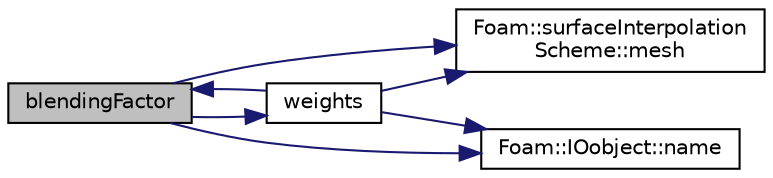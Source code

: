 digraph "blendingFactor"
{
  bgcolor="transparent";
  edge [fontname="Helvetica",fontsize="10",labelfontname="Helvetica",labelfontsize="10"];
  node [fontname="Helvetica",fontsize="10",shape=record];
  rankdir="LR";
  Node12 [label="blendingFactor",height=0.2,width=0.4,color="black", fillcolor="grey75", style="filled", fontcolor="black"];
  Node12 -> Node13 [color="midnightblue",fontsize="10",style="solid",fontname="Helvetica"];
  Node13 [label="Foam::surfaceInterpolation\lScheme::mesh",height=0.2,width=0.4,color="black",URL="$a24109.html#a470f06cfb9b6ee887cd85d63de275607",tooltip="Return mesh reference. "];
  Node12 -> Node14 [color="midnightblue",fontsize="10",style="solid",fontname="Helvetica"];
  Node14 [label="Foam::IOobject::name",height=0.2,width=0.4,color="black",URL="$a27249.html#acc80e00a8ac919288fb55bd14cc88bf6",tooltip="Return name. "];
  Node12 -> Node15 [color="midnightblue",fontsize="10",style="solid",fontname="Helvetica"];
  Node15 [label="weights",height=0.2,width=0.4,color="black",URL="$a24033.html#a3850190d622c7d30ee9b7357d248d2b4",tooltip="Return the interpolation weighting factors. "];
  Node15 -> Node12 [color="midnightblue",fontsize="10",style="solid",fontname="Helvetica"];
  Node15 -> Node13 [color="midnightblue",fontsize="10",style="solid",fontname="Helvetica"];
  Node15 -> Node14 [color="midnightblue",fontsize="10",style="solid",fontname="Helvetica"];
}
